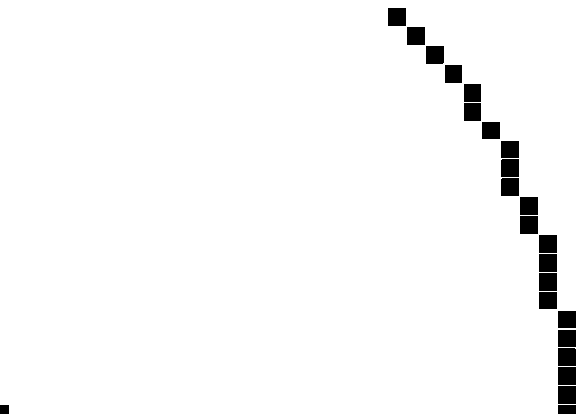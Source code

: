 % pixelgrid.mp
% L. Nobre G. 
% 2001

%input mp-tool;
path fullsquare;
fullsquare := unitsquare shifted - center unitsquare ;

beginfig(1); 						
	numeric u, ix, iy, s, h, v, i, j, n, f, r, l;
	numeric last, angl, hori;
	path frame;
	pair cpos;
	u = 2mm;
	s = 1.2u;
	n = 1;		% 6
	f = 30;		% 5
	h = f*n;
	v = ceiling(h/sqrt(2));
	frame = fullsquare scaled 1u;
%	for ix=0 upto h:
%	    for iy=-v upto v:
%		draw frame shifted (ix*s,iy*s);
%	    endfor;
%	endfor;
	filldraw frame;
	for i=1 upto n:
	    r := i*f;
	    l := round(r/sqrt(2));
	    last := 0;
	    for j=0 upto l:
		hori := round(sqrt(r*r-j*j));
		cpos := (hori*s,j*s);
		angl := angle(cpos);
		filldraw frame shifted cpos;
		show angl-last;
		last := angl;
%		draw origin--cpos;
	    endfor;
	endfor;
%	draw fullcircle scaled (2*r*s) withcolor red;
%	draw boundingbox currentpicture;
endfig;

end;
